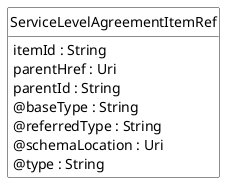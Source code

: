 @startuml
hide circle
hide methods
hide stereotype
show <<Enumeration>> stereotype
skinparam class {
   BackgroundColor<<Enumeration>> #E6F5F7
   BackgroundColor<<Ref>> #FFFFE0
   BackgroundColor<<Pivot>> #FFFFFFF
   BackgroundColor<<SimpleType>> #E2F0DA
   BackgroundColor #FCF2E3
}

class ServiceLevelAgreementItemRef <<Pivot>> {
    itemId : String
    parentHref : Uri
    parentId : String
    @baseType : String
    @referredType : String
    @schemaLocation : Uri
    @type : String
}


@enduml